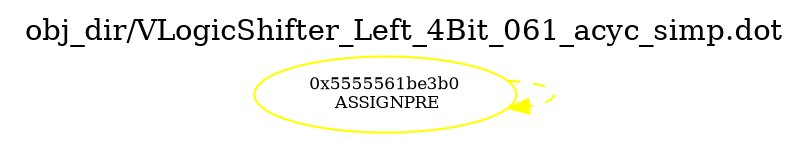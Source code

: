 digraph v3graph {
	graph	[label="obj_dir/VLogicShifter_Left_4Bit_061_acyc_simp.dot",
		 labelloc=t, labeljust=l,
		 //size="7.5,10",
		 rankdir=TB];
	n0	[fontsize=8 label="0x5555561be3b0\n ASSIGNPRE", color=yellow];
	n0 -> n0 [fontsize=8 label="" weight=3 color=yellow style=dashed];
}
